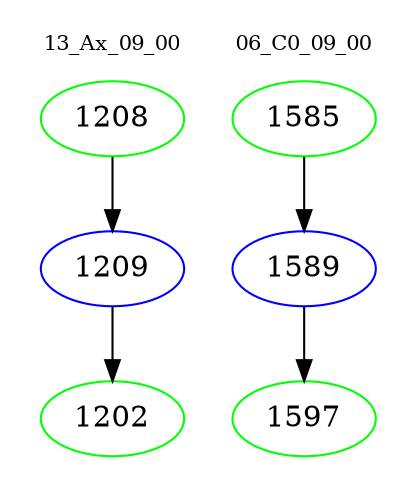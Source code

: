 digraph{
subgraph cluster_0 {
color = white
label = "13_Ax_09_00";
fontsize=10;
T0_1208 [label="1208", color="green"]
T0_1208 -> T0_1209 [color="black"]
T0_1209 [label="1209", color="blue"]
T0_1209 -> T0_1202 [color="black"]
T0_1202 [label="1202", color="green"]
}
subgraph cluster_1 {
color = white
label = "06_C0_09_00";
fontsize=10;
T1_1585 [label="1585", color="green"]
T1_1585 -> T1_1589 [color="black"]
T1_1589 [label="1589", color="blue"]
T1_1589 -> T1_1597 [color="black"]
T1_1597 [label="1597", color="green"]
}
}
